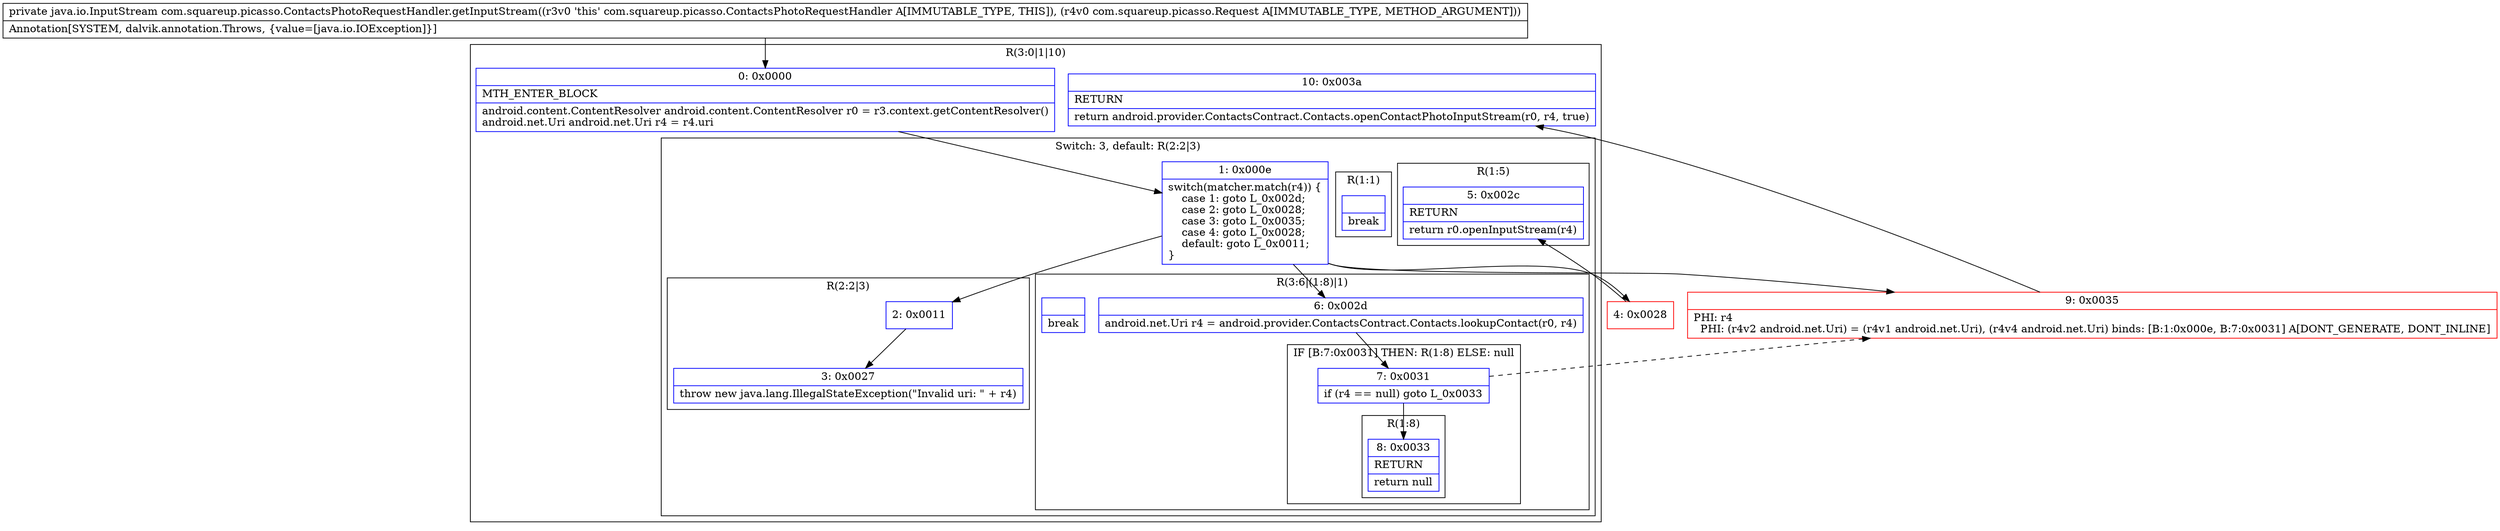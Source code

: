 digraph "CFG forcom.squareup.picasso.ContactsPhotoRequestHandler.getInputStream(Lcom\/squareup\/picasso\/Request;)Ljava\/io\/InputStream;" {
subgraph cluster_Region_1540961597 {
label = "R(3:0|1|10)";
node [shape=record,color=blue];
Node_0 [shape=record,label="{0\:\ 0x0000|MTH_ENTER_BLOCK\l|android.content.ContentResolver android.content.ContentResolver r0 = r3.context.getContentResolver()\landroid.net.Uri android.net.Uri r4 = r4.uri\l}"];
subgraph cluster_SwitchRegion_1269317440 {
label = "Switch: 3, default: R(2:2|3)";
node [shape=record,color=blue];
Node_1 [shape=record,label="{1\:\ 0x000e|switch(matcher.match(r4)) \{\l    case 1: goto L_0x002d;\l    case 2: goto L_0x0028;\l    case 3: goto L_0x0035;\l    case 4: goto L_0x0028;\l    default: goto L_0x0011;\l\}\l}"];
subgraph cluster_Region_1367410542 {
label = "R(3:6|(1:8)|1)";
node [shape=record,color=blue];
Node_6 [shape=record,label="{6\:\ 0x002d|android.net.Uri r4 = android.provider.ContactsContract.Contacts.lookupContact(r0, r4)\l}"];
subgraph cluster_IfRegion_11095525 {
label = "IF [B:7:0x0031] THEN: R(1:8) ELSE: null";
node [shape=record,color=blue];
Node_7 [shape=record,label="{7\:\ 0x0031|if (r4 == null) goto L_0x0033\l}"];
subgraph cluster_Region_31136481 {
label = "R(1:8)";
node [shape=record,color=blue];
Node_8 [shape=record,label="{8\:\ 0x0033|RETURN\l|return null\l}"];
}
}
Node_InsnContainer_2013466566 [shape=record,label="{|break\l}"];
}
subgraph cluster_Region_1230308414 {
label = "R(1:5)";
node [shape=record,color=blue];
Node_5 [shape=record,label="{5\:\ 0x002c|RETURN\l|return r0.openInputStream(r4)\l}"];
}
subgraph cluster_Region_1953916910 {
label = "R(1:1)";
node [shape=record,color=blue];
Node_InsnContainer_1430997916 [shape=record,label="{|break\l}"];
}
subgraph cluster_Region_1498061781 {
label = "R(2:2|3)";
node [shape=record,color=blue];
Node_2 [shape=record,label="{2\:\ 0x0011}"];
Node_3 [shape=record,label="{3\:\ 0x0027|throw new java.lang.IllegalStateException(\"Invalid uri: \" + r4)\l}"];
}
}
Node_10 [shape=record,label="{10\:\ 0x003a|RETURN\l|return android.provider.ContactsContract.Contacts.openContactPhotoInputStream(r0, r4, true)\l}"];
}
Node_4 [shape=record,color=red,label="{4\:\ 0x0028}"];
Node_9 [shape=record,color=red,label="{9\:\ 0x0035|PHI: r4 \l  PHI: (r4v2 android.net.Uri) = (r4v1 android.net.Uri), (r4v4 android.net.Uri) binds: [B:1:0x000e, B:7:0x0031] A[DONT_GENERATE, DONT_INLINE]\l}"];
MethodNode[shape=record,label="{private java.io.InputStream com.squareup.picasso.ContactsPhotoRequestHandler.getInputStream((r3v0 'this' com.squareup.picasso.ContactsPhotoRequestHandler A[IMMUTABLE_TYPE, THIS]), (r4v0 com.squareup.picasso.Request A[IMMUTABLE_TYPE, METHOD_ARGUMENT]))  | Annotation[SYSTEM, dalvik.annotation.Throws, \{value=[java.io.IOException]\}]\l}"];
MethodNode -> Node_0;
Node_0 -> Node_1;
Node_1 -> Node_2;
Node_1 -> Node_4;
Node_1 -> Node_6;
Node_1 -> Node_9;
Node_6 -> Node_7;
Node_7 -> Node_8;
Node_7 -> Node_9[style=dashed];
Node_2 -> Node_3;
Node_4 -> Node_5;
Node_9 -> Node_10;
}

